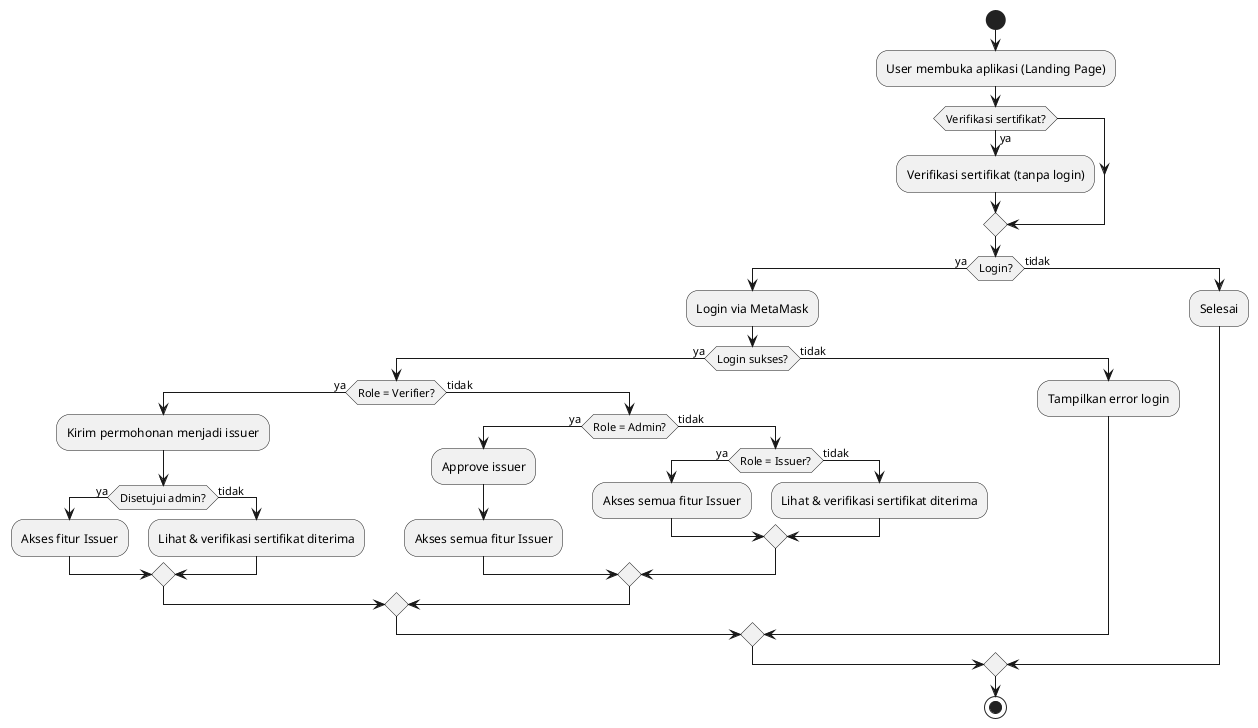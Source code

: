 @startuml
start
:User membuka aplikasi (Landing Page);
if (Verifikasi sertifikat?) then (ya)
  :Verifikasi sertifikat (tanpa login);
endif
if (Login?) then (ya)
  :Login via MetaMask;
  if (Login sukses?) then (ya)
    if (Role = Verifier?) then (ya)
      :Kirim permohonan menjadi issuer;
      if (Disetujui admin?) then (ya)
        :Akses fitur Issuer;
      else (tidak)
        :Lihat & verifikasi sertifikat diterima;
      endif
    else (tidak)
      if (Role = Admin?) then (ya)
        :Approve issuer;
        :Akses semua fitur Issuer;
      else (tidak)
        if (Role = Issuer?) then (ya)
          :Akses semua fitur Issuer;
        else (tidak)
          :Lihat & verifikasi sertifikat diterima;
        endif
      endif
    endif
  else (tidak)
    :Tampilkan error login;
  endif
else (tidak)
  :Selesai;
endif
stop

' Keterangan:
' Fitur Issuer: upload, draft, publish, lihat, verifikasi sertifikat
@enduml 